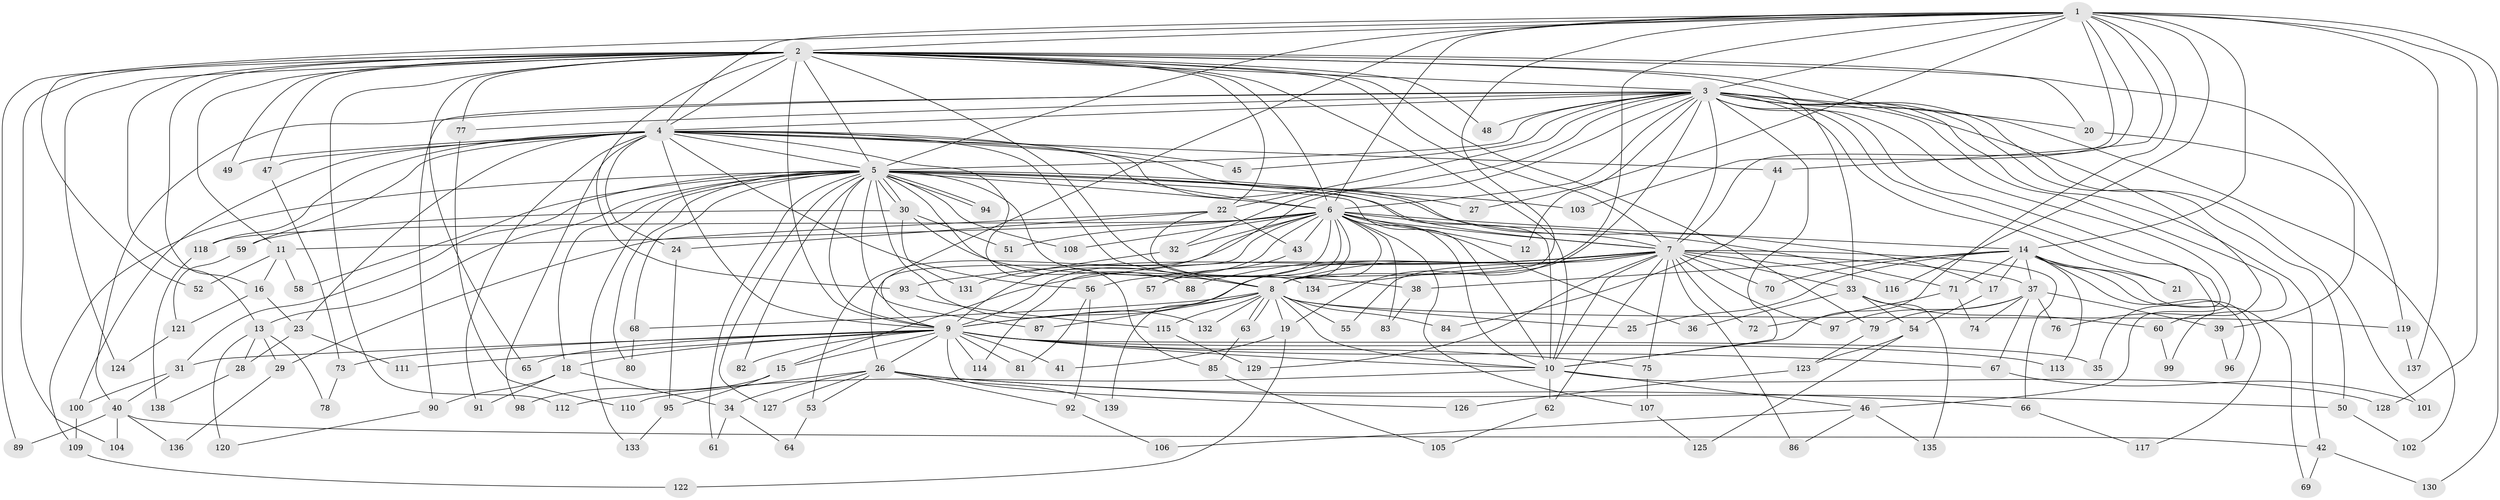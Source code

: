 // coarse degree distribution, {13: 0.02040816326530612, 36: 0.01020408163265306, 19: 0.01020408163265306, 26: 0.01020408163265306, 23: 0.02040816326530612, 16: 0.01020408163265306, 22: 0.01020408163265306, 11: 0.01020408163265306, 5: 0.05102040816326531, 2: 0.5, 7: 0.01020408163265306, 6: 0.05102040816326531, 3: 0.19387755102040816, 4: 0.061224489795918366, 9: 0.02040816326530612, 1: 0.01020408163265306}
// Generated by graph-tools (version 1.1) at 2025/50/03/04/25 22:50:00]
// undirected, 139 vertices, 303 edges
graph export_dot {
  node [color=gray90,style=filled];
  1;
  2;
  3;
  4;
  5;
  6;
  7;
  8;
  9;
  10;
  11;
  12;
  13;
  14;
  15;
  16;
  17;
  18;
  19;
  20;
  21;
  22;
  23;
  24;
  25;
  26;
  27;
  28;
  29;
  30;
  31;
  32;
  33;
  34;
  35;
  36;
  37;
  38;
  39;
  40;
  41;
  42;
  43;
  44;
  45;
  46;
  47;
  48;
  49;
  50;
  51;
  52;
  53;
  54;
  55;
  56;
  57;
  58;
  59;
  60;
  61;
  62;
  63;
  64;
  65;
  66;
  67;
  68;
  69;
  70;
  71;
  72;
  73;
  74;
  75;
  76;
  77;
  78;
  79;
  80;
  81;
  82;
  83;
  84;
  85;
  86;
  87;
  88;
  89;
  90;
  91;
  92;
  93;
  94;
  95;
  96;
  97;
  98;
  99;
  100;
  101;
  102;
  103;
  104;
  105;
  106;
  107;
  108;
  109;
  110;
  111;
  112;
  113;
  114;
  115;
  116;
  117;
  118;
  119;
  120;
  121;
  122;
  123;
  124;
  125;
  126;
  127;
  128;
  129;
  130;
  131;
  132;
  133;
  134;
  135;
  136;
  137;
  138;
  139;
  1 -- 2;
  1 -- 3;
  1 -- 4;
  1 -- 5;
  1 -- 6;
  1 -- 7;
  1 -- 8;
  1 -- 9;
  1 -- 10;
  1 -- 14;
  1 -- 19;
  1 -- 27;
  1 -- 44;
  1 -- 52;
  1 -- 103;
  1 -- 116;
  1 -- 128;
  1 -- 130;
  1 -- 137;
  2 -- 3;
  2 -- 4;
  2 -- 5;
  2 -- 6;
  2 -- 7;
  2 -- 8;
  2 -- 9;
  2 -- 10;
  2 -- 11;
  2 -- 13;
  2 -- 16;
  2 -- 20;
  2 -- 22;
  2 -- 33;
  2 -- 47;
  2 -- 48;
  2 -- 49;
  2 -- 60;
  2 -- 65;
  2 -- 77;
  2 -- 79;
  2 -- 89;
  2 -- 93;
  2 -- 104;
  2 -- 112;
  2 -- 119;
  2 -- 124;
  3 -- 4;
  3 -- 5;
  3 -- 6;
  3 -- 7;
  3 -- 8;
  3 -- 9;
  3 -- 10;
  3 -- 12;
  3 -- 20;
  3 -- 21;
  3 -- 22;
  3 -- 32;
  3 -- 35;
  3 -- 40;
  3 -- 42;
  3 -- 45;
  3 -- 46;
  3 -- 48;
  3 -- 50;
  3 -- 76;
  3 -- 77;
  3 -- 90;
  3 -- 99;
  3 -- 101;
  3 -- 102;
  4 -- 5;
  4 -- 6;
  4 -- 7;
  4 -- 8;
  4 -- 9;
  4 -- 10;
  4 -- 23;
  4 -- 24;
  4 -- 44;
  4 -- 45;
  4 -- 47;
  4 -- 49;
  4 -- 56;
  4 -- 59;
  4 -- 85;
  4 -- 91;
  4 -- 98;
  4 -- 100;
  4 -- 118;
  5 -- 6;
  5 -- 7;
  5 -- 8;
  5 -- 9;
  5 -- 10;
  5 -- 13;
  5 -- 17;
  5 -- 18;
  5 -- 27;
  5 -- 30;
  5 -- 30;
  5 -- 31;
  5 -- 58;
  5 -- 61;
  5 -- 68;
  5 -- 80;
  5 -- 82;
  5 -- 87;
  5 -- 88;
  5 -- 94;
  5 -- 94;
  5 -- 103;
  5 -- 108;
  5 -- 109;
  5 -- 127;
  5 -- 132;
  5 -- 133;
  6 -- 7;
  6 -- 8;
  6 -- 9;
  6 -- 10;
  6 -- 11;
  6 -- 12;
  6 -- 14;
  6 -- 26;
  6 -- 32;
  6 -- 36;
  6 -- 43;
  6 -- 51;
  6 -- 53;
  6 -- 57;
  6 -- 71;
  6 -- 83;
  6 -- 107;
  6 -- 108;
  6 -- 114;
  6 -- 118;
  6 -- 139;
  7 -- 8;
  7 -- 9;
  7 -- 10;
  7 -- 15;
  7 -- 33;
  7 -- 37;
  7 -- 55;
  7 -- 56;
  7 -- 62;
  7 -- 66;
  7 -- 70;
  7 -- 72;
  7 -- 75;
  7 -- 86;
  7 -- 88;
  7 -- 93;
  7 -- 97;
  7 -- 116;
  7 -- 129;
  7 -- 134;
  8 -- 9;
  8 -- 10;
  8 -- 19;
  8 -- 25;
  8 -- 55;
  8 -- 63;
  8 -- 63;
  8 -- 68;
  8 -- 84;
  8 -- 87;
  8 -- 115;
  8 -- 119;
  8 -- 132;
  9 -- 10;
  9 -- 15;
  9 -- 18;
  9 -- 26;
  9 -- 31;
  9 -- 35;
  9 -- 41;
  9 -- 65;
  9 -- 67;
  9 -- 73;
  9 -- 75;
  9 -- 81;
  9 -- 82;
  9 -- 111;
  9 -- 113;
  9 -- 114;
  9 -- 126;
  10 -- 46;
  10 -- 62;
  10 -- 112;
  10 -- 128;
  11 -- 16;
  11 -- 52;
  11 -- 58;
  13 -- 28;
  13 -- 29;
  13 -- 78;
  13 -- 120;
  14 -- 17;
  14 -- 21;
  14 -- 25;
  14 -- 37;
  14 -- 38;
  14 -- 69;
  14 -- 70;
  14 -- 71;
  14 -- 96;
  14 -- 113;
  14 -- 117;
  15 -- 95;
  15 -- 98;
  16 -- 23;
  16 -- 121;
  17 -- 54;
  18 -- 34;
  18 -- 90;
  18 -- 91;
  19 -- 41;
  19 -- 122;
  20 -- 39;
  22 -- 24;
  22 -- 29;
  22 -- 43;
  22 -- 134;
  23 -- 28;
  23 -- 111;
  24 -- 95;
  26 -- 34;
  26 -- 50;
  26 -- 53;
  26 -- 66;
  26 -- 92;
  26 -- 110;
  26 -- 127;
  26 -- 139;
  28 -- 138;
  29 -- 136;
  30 -- 38;
  30 -- 51;
  30 -- 59;
  30 -- 131;
  31 -- 40;
  31 -- 100;
  32 -- 131;
  33 -- 36;
  33 -- 54;
  33 -- 60;
  33 -- 135;
  34 -- 61;
  34 -- 64;
  37 -- 39;
  37 -- 67;
  37 -- 74;
  37 -- 76;
  37 -- 79;
  37 -- 97;
  38 -- 83;
  39 -- 96;
  40 -- 42;
  40 -- 89;
  40 -- 104;
  40 -- 136;
  42 -- 69;
  42 -- 130;
  43 -- 57;
  44 -- 84;
  46 -- 86;
  46 -- 106;
  46 -- 135;
  47 -- 73;
  50 -- 102;
  53 -- 64;
  54 -- 123;
  54 -- 125;
  56 -- 81;
  56 -- 92;
  59 -- 121;
  60 -- 99;
  62 -- 105;
  63 -- 85;
  66 -- 117;
  67 -- 101;
  68 -- 80;
  71 -- 72;
  71 -- 74;
  73 -- 78;
  75 -- 107;
  77 -- 110;
  79 -- 123;
  85 -- 105;
  90 -- 120;
  92 -- 106;
  93 -- 115;
  95 -- 133;
  100 -- 109;
  107 -- 125;
  109 -- 122;
  115 -- 129;
  118 -- 138;
  119 -- 137;
  121 -- 124;
  123 -- 126;
}
